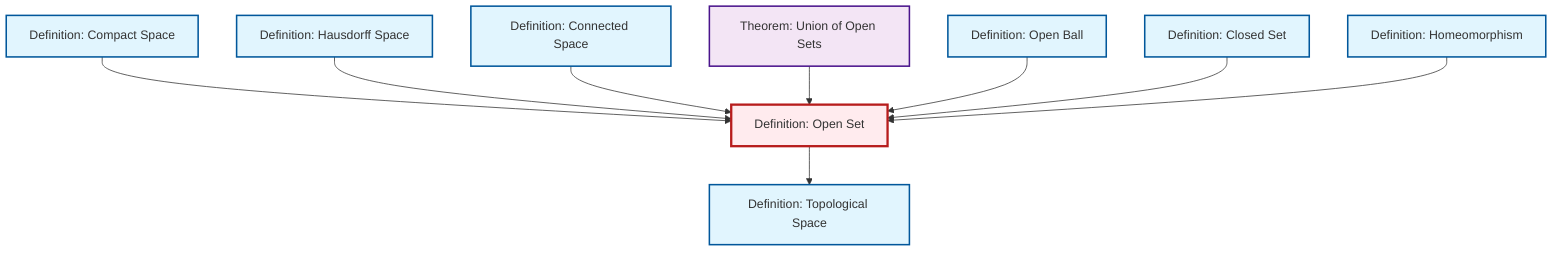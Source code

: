 graph TD
    classDef definition fill:#e1f5fe,stroke:#01579b,stroke-width:2px
    classDef theorem fill:#f3e5f5,stroke:#4a148c,stroke-width:2px
    classDef axiom fill:#fff3e0,stroke:#e65100,stroke-width:2px
    classDef example fill:#e8f5e9,stroke:#1b5e20,stroke-width:2px
    classDef current fill:#ffebee,stroke:#b71c1c,stroke-width:3px
    def-open-ball["Definition: Open Ball"]:::definition
    thm-union-open-sets["Theorem: Union of Open Sets"]:::theorem
    def-topological-space["Definition: Topological Space"]:::definition
    def-open-set["Definition: Open Set"]:::definition
    def-compact["Definition: Compact Space"]:::definition
    def-connected["Definition: Connected Space"]:::definition
    def-hausdorff["Definition: Hausdorff Space"]:::definition
    def-closed-set["Definition: Closed Set"]:::definition
    def-homeomorphism["Definition: Homeomorphism"]:::definition
    def-compact --> def-open-set
    def-hausdorff --> def-open-set
    def-connected --> def-open-set
    thm-union-open-sets --> def-open-set
    def-open-ball --> def-open-set
    def-closed-set --> def-open-set
    def-homeomorphism --> def-open-set
    def-open-set --> def-topological-space
    class def-open-set current